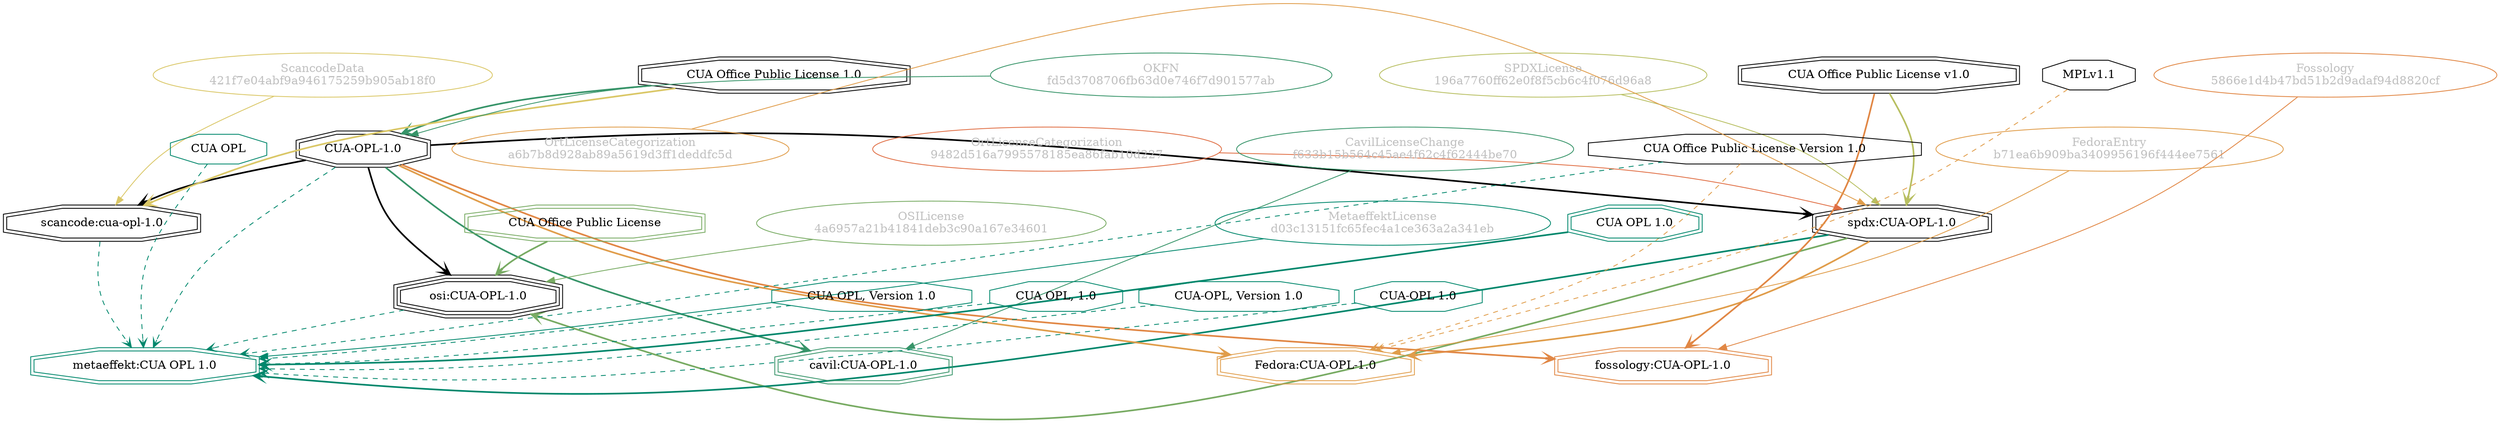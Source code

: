 strict digraph {
    node [shape=box];
    graph [splines=curved];
    1345 [label="SPDXLicense\n196a7760ff62e0f8f5cb6c4f076d96a8"
         ,fontcolor=gray
         ,color="#b8bf62"
         ,fillcolor="beige;1"
         ,shape=ellipse];
    1346 [label="spdx:CUA-OPL-1.0"
         ,shape=doubleoctagon];
    1347 [label="CUA-OPL-1.0"
         ,shape=doubleoctagon];
    1348 [label="CUA Office Public License v1.0"
         ,shape=doubleoctagon];
    4978 [label="OSILicense\n4a6957a21b41841deb3c90a167e34601"
         ,fontcolor=gray
         ,color="#78ab63"
         ,fillcolor="beige;1"
         ,shape=ellipse];
    4979 [label="osi:CUA-OPL-1.0"
         ,shape=tripleoctagon];
    4980 [label="CUA Office Public License"
         ,color="#78ab63"
         ,shape=doubleoctagon];
    6259 [label="FedoraEntry\nb71ea6b909ba3409956196f444ee7561"
         ,fontcolor=gray
         ,color="#e09d4b"
         ,fillcolor="beige;1"
         ,shape=ellipse];
    6260 [label="Fedora:CUA-OPL-1.0"
         ,color="#e09d4b"
         ,shape=doubleoctagon];
    6261 [label="CUA Office Public License Version 1.0"
         ,shape=octagon];
    6262 [label="MPLv1.1"
         ,shape=octagon];
    14360 [label="ScancodeData\n421f7e04abf9a946175259b905ab18f0"
          ,fontcolor=gray
          ,color="#dac767"
          ,fillcolor="beige;1"
          ,shape=ellipse];
    14361 [label="scancode:cua-opl-1.0"
          ,shape=doubleoctagon];
    14362 [label="CUA Office Public License 1.0"
          ,shape=doubleoctagon];
    26147 [label="Fossology\n5866e1d4b47bd51b2d9adaf94d8820cf"
          ,fontcolor=gray
          ,color="#e18745"
          ,fillcolor="beige;1"
          ,shape=ellipse];
    26148 [label="fossology:CUA-OPL-1.0"
          ,color="#e18745"
          ,shape=doubleoctagon];
    28282 [label="OKFN\nfd5d3708706fb63d0e746f7d901577ab"
          ,fontcolor=gray
          ,color="#379469"
          ,fillcolor="beige;1"
          ,shape=ellipse];
    28641 [label="OrtLicenseCategorization\n9482d516a7995578185ea86fab10d227"
          ,fontcolor=gray
          ,color="#e06f45"
          ,fillcolor="beige;1"
          ,shape=ellipse];
    35438 [label="OrtLicenseCategorization\na6b7b8d928ab89a5619d3ff1deddfc5d"
          ,fontcolor=gray
          ,color="#e09d4b"
          ,fillcolor="beige;1"
          ,shape=ellipse];
    36722 [label="CavilLicenseChange\nf633b15b564c45ae4f62c4f62444be70"
          ,fontcolor=gray
          ,color="#379469"
          ,fillcolor="beige;1"
          ,shape=ellipse];
    36723 [label="cavil:CUA-OPL-1.0"
          ,color="#379469"
          ,shape=doubleoctagon];
    39942 [label="MetaeffektLicense\nd03c13151fc65fec4a1ce363a2a341eb"
          ,fontcolor=gray
          ,color="#00876c"
          ,fillcolor="beige;1"
          ,shape=ellipse];
    39943 [label="metaeffekt:CUA OPL 1.0"
          ,color="#00876c"
          ,shape=doubleoctagon];
    39944 [label="CUA OPL 1.0"
          ,color="#00876c"
          ,shape=doubleoctagon];
    39945 [label="CUA OPL"
          ,color="#00876c"
          ,shape=octagon];
    39946 [label="CUA OPL, Version 1.0"
          ,color="#00876c"
          ,shape=octagon];
    39947 [label="CUA OPL, 1.0"
          ,color="#00876c"
          ,shape=octagon];
    39948 [label="CUA-OPL, Version 1.0"
          ,color="#00876c"
          ,shape=octagon];
    39949 [label="CUA-OPL 1.0"
          ,color="#00876c"
          ,shape=octagon];
    1345 -> 1346 [weight=0.5
                 ,color="#b8bf62"];
    1346 -> 4979 [style=bold
                 ,arrowhead=vee
                 ,weight=0.7
                 ,color="#78ab63"];
    1346 -> 6260 [style=bold
                 ,arrowhead=vee
                 ,weight=0.7
                 ,color="#e09d4b"];
    1346 -> 39943 [style=bold
                  ,arrowhead=vee
                  ,weight=0.7
                  ,color="#00876c"];
    1347 -> 1346 [style=bold
                 ,arrowhead=vee
                 ,weight=0.7];
    1347 -> 4979 [style=bold
                 ,arrowhead=vee
                 ,weight=0.7];
    1347 -> 6260 [style=bold
                 ,arrowhead=vee
                 ,weight=0.7
                 ,color="#e09d4b"];
    1347 -> 14361 [style=bold
                  ,arrowhead=vee
                  ,weight=0.7];
    1347 -> 26148 [style=bold
                  ,arrowhead=vee
                  ,weight=0.7
                  ,color="#e18745"];
    1347 -> 36723 [style=bold
                  ,arrowhead=vee
                  ,weight=0.7
                  ,color="#379469"];
    1347 -> 36723 [style=bold
                  ,arrowhead=vee
                  ,weight=0.7
                  ,color="#379469"];
    1347 -> 39943 [style=dashed
                  ,arrowhead=vee
                  ,weight=0.5
                  ,color="#00876c"];
    1348 -> 1346 [style=bold
                 ,arrowhead=vee
                 ,weight=0.7
                 ,color="#b8bf62"];
    1348 -> 26148 [style=bold
                  ,arrowhead=vee
                  ,weight=0.7
                  ,color="#e18745"];
    4978 -> 4979 [weight=0.5
                 ,color="#78ab63"];
    4979 -> 39943 [style=dashed
                  ,arrowhead=vee
                  ,weight=0.5
                  ,color="#00876c"];
    4980 -> 4979 [style=bold
                 ,arrowhead=vee
                 ,weight=0.7
                 ,color="#78ab63"];
    6259 -> 6260 [weight=0.5
                 ,color="#e09d4b"];
    6261 -> 6260 [style=dashed
                 ,arrowhead=vee
                 ,weight=0.5
                 ,color="#e09d4b"];
    6261 -> 39943 [style=dashed
                  ,arrowhead=vee
                  ,weight=0.5
                  ,color="#00876c"];
    6262 -> 6260 [style=dashed
                 ,arrowhead=vee
                 ,weight=0.5
                 ,color="#e09d4b"];
    14360 -> 14361 [weight=0.5
                   ,color="#dac767"];
    14361 -> 39943 [style=dashed
                   ,arrowhead=vee
                   ,weight=0.5
                   ,color="#00876c"];
    14362 -> 1347 [style=bold
                  ,arrowhead=vee
                  ,weight=0.7
                  ,color="#379469"];
    14362 -> 14361 [style=bold
                   ,arrowhead=vee
                   ,weight=0.7
                   ,color="#dac767"];
    26147 -> 26148 [weight=0.5
                   ,color="#e18745"];
    28282 -> 1347 [weight=0.5
                  ,color="#379469"];
    28641 -> 1346 [weight=0.5
                  ,color="#e06f45"];
    35438 -> 1346 [weight=0.5
                  ,color="#e09d4b"];
    36722 -> 36723 [weight=0.5
                   ,color="#379469"];
    39942 -> 39943 [weight=0.5
                   ,color="#00876c"];
    39944 -> 39943 [style=bold
                   ,arrowhead=vee
                   ,weight=0.7
                   ,color="#00876c"];
    39945 -> 39943 [style=dashed
                   ,arrowhead=vee
                   ,weight=0.5
                   ,color="#00876c"];
    39946 -> 39943 [style=dashed
                   ,arrowhead=vee
                   ,weight=0.5
                   ,color="#00876c"];
    39947 -> 39943 [style=dashed
                   ,arrowhead=vee
                   ,weight=0.5
                   ,color="#00876c"];
    39948 -> 39943 [style=dashed
                   ,arrowhead=vee
                   ,weight=0.5
                   ,color="#00876c"];
    39949 -> 39943 [style=dashed
                   ,arrowhead=vee
                   ,weight=0.5
                   ,color="#00876c"];
}
